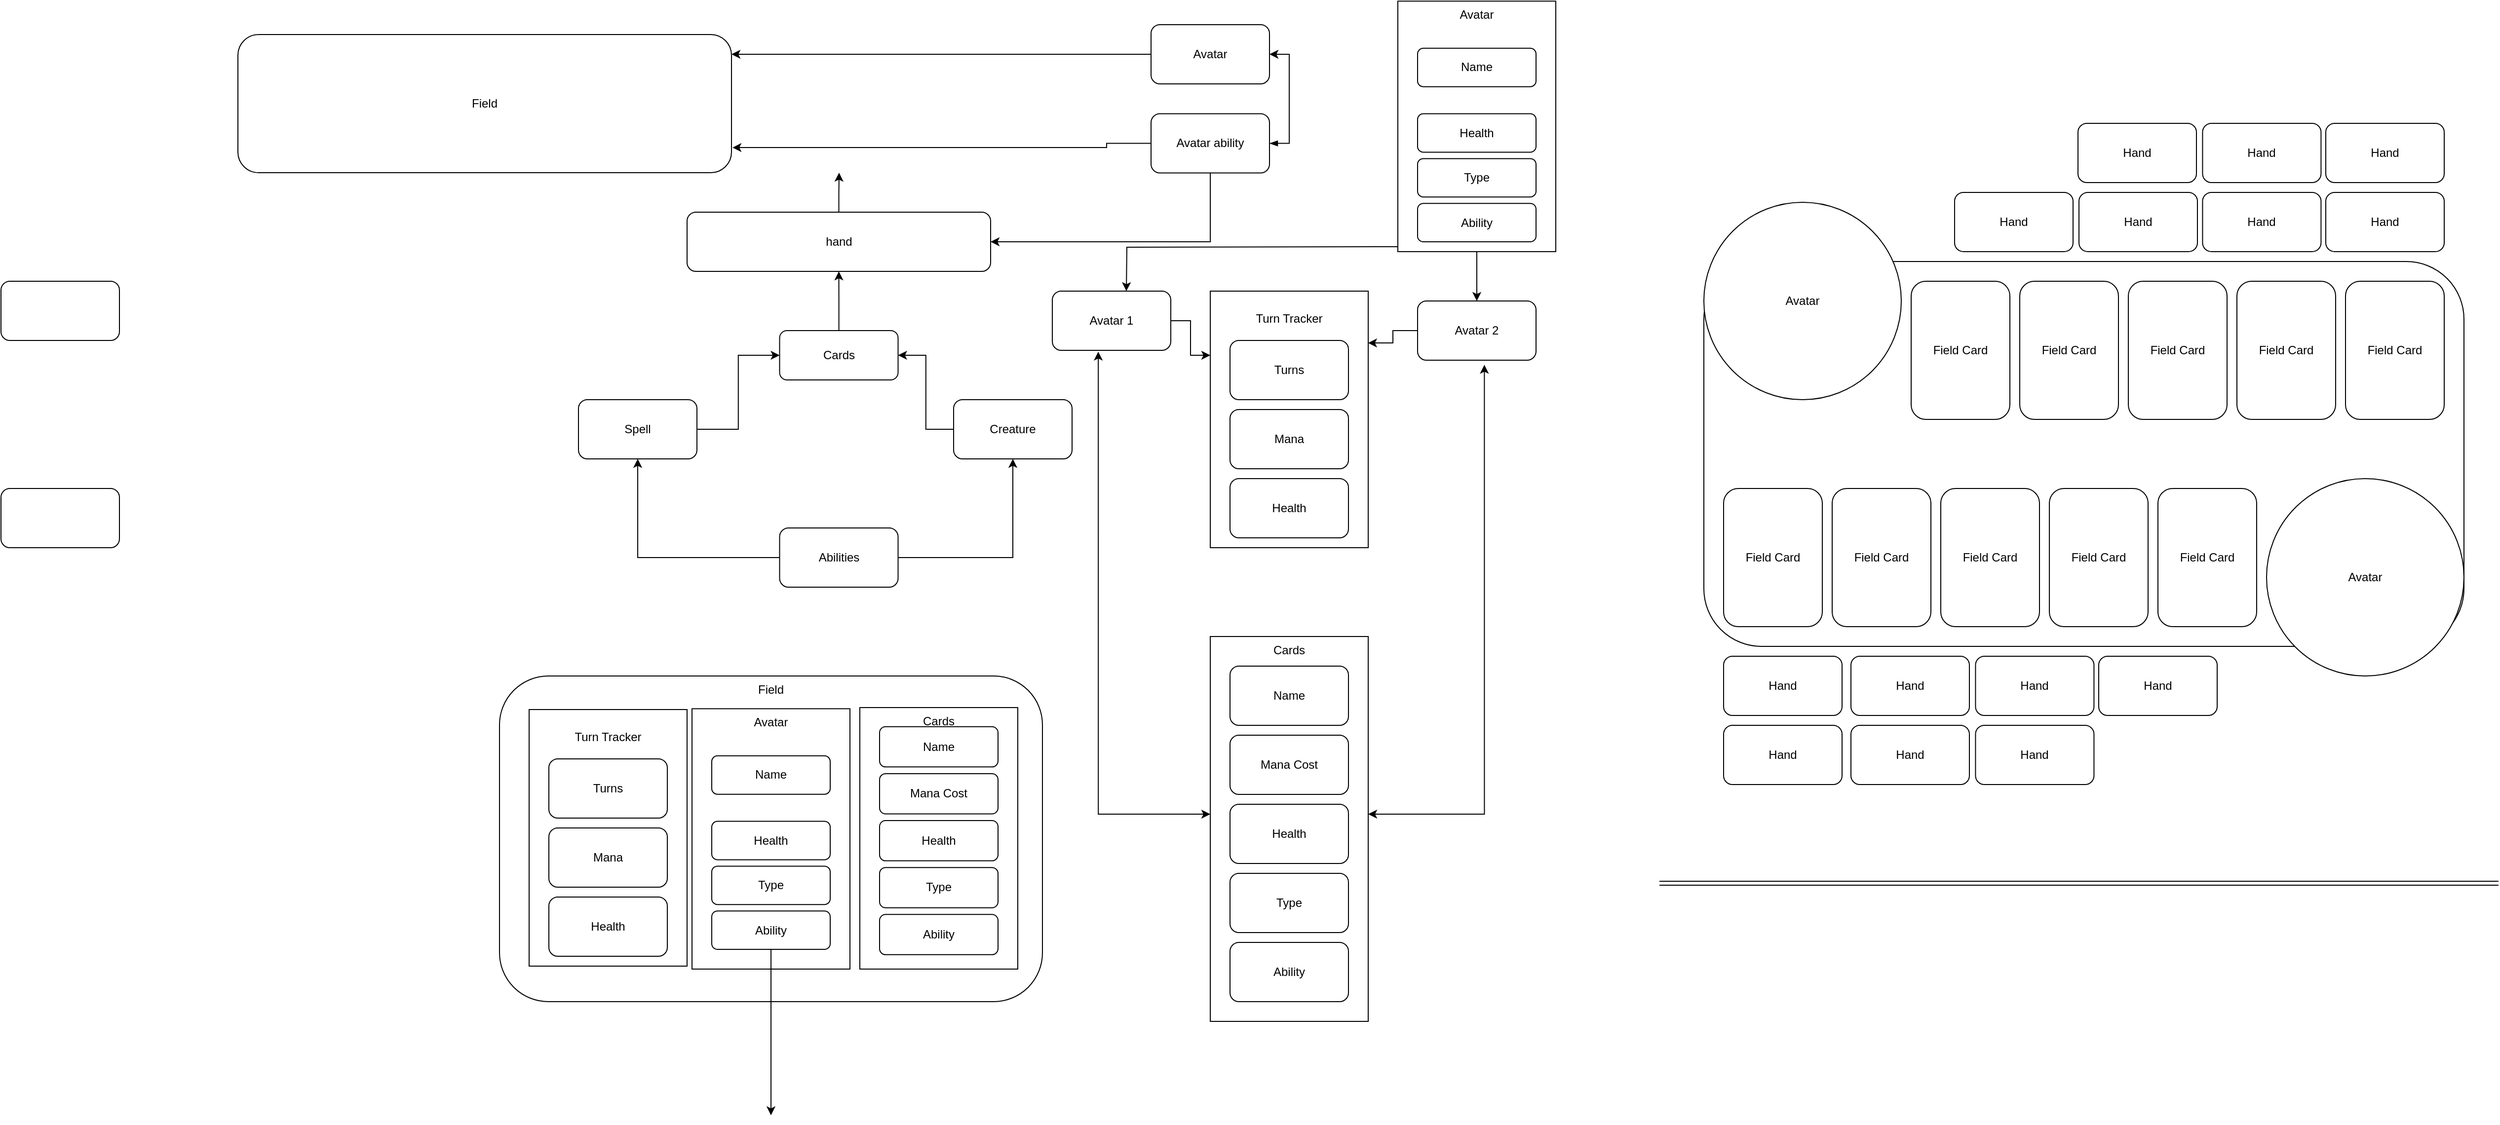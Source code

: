 <mxfile version="26.0.6">
  <diagram name="Page-1" id="iTtlwP_4X3J7MS5wPbKe">
    <mxGraphModel dx="4590" dy="1230" grid="1" gridSize="10" guides="1" tooltips="1" connect="1" arrows="1" fold="1" page="1" pageScale="1" pageWidth="1100" pageHeight="850" math="0" shadow="0">
      <root>
        <mxCell id="0" />
        <mxCell id="1" parent="0" />
        <mxCell id="sZXfLMIMeWAwJoiX7Hip-1" value="Hand" style="rounded=1;whiteSpace=wrap;html=1;" parent="1" vertex="1">
          <mxGeometry x="399" y="370" width="120" height="60" as="geometry" />
        </mxCell>
        <mxCell id="sZXfLMIMeWAwJoiX7Hip-2" value="Hand" style="rounded=1;whiteSpace=wrap;html=1;" parent="1" vertex="1">
          <mxGeometry x="524" y="300" width="120" height="60" as="geometry" />
        </mxCell>
        <mxCell id="sZXfLMIMeWAwJoiX7Hip-3" value="" style="rounded=1;whiteSpace=wrap;html=1;" parent="1" vertex="1">
          <mxGeometry x="145" y="440" width="770" height="390" as="geometry" />
        </mxCell>
        <mxCell id="2heQZ_U1DwWw_88zhL2t-1" value="Avatar" style="ellipse;whiteSpace=wrap;html=1;aspect=fixed;" parent="1" vertex="1">
          <mxGeometry x="145" y="380" width="200" height="200" as="geometry" />
        </mxCell>
        <mxCell id="2heQZ_U1DwWw_88zhL2t-2" value="Hand" style="rounded=1;whiteSpace=wrap;html=1;" parent="1" vertex="1">
          <mxGeometry x="775" y="300" width="120" height="60" as="geometry" />
        </mxCell>
        <mxCell id="2heQZ_U1DwWw_88zhL2t-3" value="Hand" style="rounded=1;whiteSpace=wrap;html=1;" parent="1" vertex="1">
          <mxGeometry x="650.21" y="300" width="120" height="60" as="geometry" />
        </mxCell>
        <mxCell id="2heQZ_U1DwWw_88zhL2t-4" value="Hand" style="rounded=1;whiteSpace=wrap;html=1;" parent="1" vertex="1">
          <mxGeometry x="775" y="370" width="120" height="60" as="geometry" />
        </mxCell>
        <mxCell id="2heQZ_U1DwWw_88zhL2t-5" value="Avatar" style="ellipse;whiteSpace=wrap;html=1;aspect=fixed;" parent="1" vertex="1">
          <mxGeometry x="715" y="660" width="200" height="200" as="geometry" />
        </mxCell>
        <mxCell id="2heQZ_U1DwWw_88zhL2t-7" value="Hand" style="rounded=1;whiteSpace=wrap;html=1;" parent="1" vertex="1">
          <mxGeometry x="294" y="840" width="120" height="60" as="geometry" />
        </mxCell>
        <mxCell id="2heQZ_U1DwWw_88zhL2t-8" value="Hand" style="rounded=1;whiteSpace=wrap;html=1;" parent="1" vertex="1">
          <mxGeometry x="545" y="840" width="120" height="60" as="geometry" />
        </mxCell>
        <mxCell id="2heQZ_U1DwWw_88zhL2t-9" value="Hand" style="rounded=1;whiteSpace=wrap;html=1;" parent="1" vertex="1">
          <mxGeometry x="420.21" y="840" width="120" height="60" as="geometry" />
        </mxCell>
        <mxCell id="2heQZ_U1DwWw_88zhL2t-10" value="Hand" style="rounded=1;whiteSpace=wrap;html=1;" parent="1" vertex="1">
          <mxGeometry x="165" y="910" width="120" height="60" as="geometry" />
        </mxCell>
        <mxCell id="2heQZ_U1DwWw_88zhL2t-11" value="Field Card" style="rounded=1;whiteSpace=wrap;html=1;" parent="1" vertex="1">
          <mxGeometry x="165" y="670" width="100" height="140" as="geometry" />
        </mxCell>
        <mxCell id="2heQZ_U1DwWw_88zhL2t-12" value="Field Card" style="rounded=1;whiteSpace=wrap;html=1;" parent="1" vertex="1">
          <mxGeometry x="275" y="670" width="100" height="140" as="geometry" />
        </mxCell>
        <mxCell id="2heQZ_U1DwWw_88zhL2t-14" value="Field Card" style="rounded=1;whiteSpace=wrap;html=1;" parent="1" vertex="1">
          <mxGeometry x="385" y="670" width="100" height="140" as="geometry" />
        </mxCell>
        <mxCell id="2heQZ_U1DwWw_88zhL2t-15" value="Field Card" style="rounded=1;whiteSpace=wrap;html=1;" parent="1" vertex="1">
          <mxGeometry x="605" y="670" width="100" height="140" as="geometry" />
        </mxCell>
        <mxCell id="2heQZ_U1DwWw_88zhL2t-20" value="Field&lt;br&gt;" style="rounded=1;whiteSpace=wrap;html=1;" parent="1" vertex="1">
          <mxGeometry x="-1340" y="210" width="500" height="140" as="geometry" />
        </mxCell>
        <mxCell id="2heQZ_U1DwWw_88zhL2t-52" style="edgeStyle=orthogonalEdgeStyle;rounded=0;orthogonalLoop=1;jettySize=auto;html=1;entryX=0;entryY=0.5;entryDx=0;entryDy=0;" parent="1" source="2heQZ_U1DwWw_88zhL2t-21" target="43PMhwvk5TLssQWaSolF-15" edge="1">
          <mxGeometry relative="1" as="geometry">
            <mxPoint x="-835" y="530" as="targetPoint" />
          </mxGeometry>
        </mxCell>
        <mxCell id="2heQZ_U1DwWw_88zhL2t-21" value="Spell" style="rounded=1;whiteSpace=wrap;html=1;" parent="1" vertex="1">
          <mxGeometry x="-995" y="580" width="120" height="60" as="geometry" />
        </mxCell>
        <mxCell id="2heQZ_U1DwWw_88zhL2t-53" style="edgeStyle=orthogonalEdgeStyle;rounded=0;orthogonalLoop=1;jettySize=auto;html=1;entryX=1;entryY=0.5;entryDx=0;entryDy=0;" parent="1" source="2heQZ_U1DwWw_88zhL2t-22" target="43PMhwvk5TLssQWaSolF-15" edge="1">
          <mxGeometry relative="1" as="geometry" />
        </mxCell>
        <mxCell id="2heQZ_U1DwWw_88zhL2t-22" value="Creature" style="rounded=1;whiteSpace=wrap;html=1;" parent="1" vertex="1">
          <mxGeometry x="-615" y="580" width="120" height="60" as="geometry" />
        </mxCell>
        <mxCell id="2heQZ_U1DwWw_88zhL2t-60" style="edgeStyle=orthogonalEdgeStyle;rounded=0;orthogonalLoop=1;jettySize=auto;html=1;" parent="1" source="2heQZ_U1DwWw_88zhL2t-23" target="2heQZ_U1DwWw_88zhL2t-20" edge="1">
          <mxGeometry relative="1" as="geometry">
            <Array as="points">
              <mxPoint x="-330" y="210" />
              <mxPoint x="-330" y="230" />
            </Array>
          </mxGeometry>
        </mxCell>
        <mxCell id="2heQZ_U1DwWw_88zhL2t-23" value="Avatar" style="rounded=1;whiteSpace=wrap;html=1;" parent="1" vertex="1">
          <mxGeometry x="-415" y="200" width="120" height="60" as="geometry" />
        </mxCell>
        <mxCell id="43PMhwvk5TLssQWaSolF-9" style="edgeStyle=orthogonalEdgeStyle;rounded=0;orthogonalLoop=1;jettySize=auto;html=1;entryX=1;entryY=0.5;entryDx=0;entryDy=0;startArrow=blockThin;startFill=1;" parent="1" source="2heQZ_U1DwWw_88zhL2t-28" target="2heQZ_U1DwWw_88zhL2t-23" edge="1">
          <mxGeometry relative="1" as="geometry">
            <Array as="points">
              <mxPoint x="-275" y="320" />
              <mxPoint x="-275" y="230" />
            </Array>
          </mxGeometry>
        </mxCell>
        <mxCell id="5pDPthMTLBcil2FybXzJ-37" style="edgeStyle=orthogonalEdgeStyle;rounded=0;orthogonalLoop=1;jettySize=auto;html=1;entryX=1;entryY=0.5;entryDx=0;entryDy=0;exitX=0.5;exitY=1;exitDx=0;exitDy=0;" parent="1" source="2heQZ_U1DwWw_88zhL2t-28" target="2heQZ_U1DwWw_88zhL2t-49" edge="1">
          <mxGeometry relative="1" as="geometry">
            <mxPoint x="-352.5" y="360" as="sourcePoint" />
            <mxPoint x="-515" y="470" as="targetPoint" />
          </mxGeometry>
        </mxCell>
        <mxCell id="2heQZ_U1DwWw_88zhL2t-28" value="Avatar ability" style="rounded=1;whiteSpace=wrap;html=1;" parent="1" vertex="1">
          <mxGeometry x="-415" y="290.28" width="120" height="60" as="geometry" />
        </mxCell>
        <mxCell id="2heQZ_U1DwWw_88zhL2t-41" value="Hand" style="rounded=1;whiteSpace=wrap;html=1;" parent="1" vertex="1">
          <mxGeometry x="165" y="840" width="120" height="60" as="geometry" />
        </mxCell>
        <mxCell id="2heQZ_U1DwWw_88zhL2t-47" value="Hand" style="rounded=1;whiteSpace=wrap;html=1;" parent="1" vertex="1">
          <mxGeometry x="294" y="910" width="120" height="60" as="geometry" />
        </mxCell>
        <mxCell id="2heQZ_U1DwWw_88zhL2t-48" value="Hand" style="rounded=1;whiteSpace=wrap;html=1;" parent="1" vertex="1">
          <mxGeometry x="420.21" y="910" width="120" height="60" as="geometry" />
        </mxCell>
        <mxCell id="2heQZ_U1DwWw_88zhL2t-54" style="edgeStyle=orthogonalEdgeStyle;rounded=0;orthogonalLoop=1;jettySize=auto;html=1;" parent="1" source="2heQZ_U1DwWw_88zhL2t-49" edge="1">
          <mxGeometry relative="1" as="geometry">
            <mxPoint x="-731" y="350" as="targetPoint" />
          </mxGeometry>
        </mxCell>
        <mxCell id="2heQZ_U1DwWw_88zhL2t-49" value="hand" style="rounded=1;whiteSpace=wrap;html=1;" parent="1" vertex="1">
          <mxGeometry x="-885" y="390" width="307.5" height="60" as="geometry" />
        </mxCell>
        <mxCell id="2heQZ_U1DwWw_88zhL2t-55" style="edgeStyle=orthogonalEdgeStyle;rounded=0;orthogonalLoop=1;jettySize=auto;html=1;exitX=0;exitY=0.5;exitDx=0;exitDy=0;entryX=1.002;entryY=0.818;entryDx=0;entryDy=0;entryPerimeter=0;" parent="1" source="2heQZ_U1DwWw_88zhL2t-28" target="2heQZ_U1DwWw_88zhL2t-20" edge="1">
          <mxGeometry relative="1" as="geometry">
            <mxPoint x="-325" y="312.5" as="sourcePoint" />
            <Array as="points">
              <mxPoint x="-415" y="320" />
              <mxPoint x="-460" y="320" />
              <mxPoint x="-460" y="325" />
            </Array>
            <mxPoint x="-455" y="320" as="targetPoint" />
          </mxGeometry>
        </mxCell>
        <mxCell id="2heQZ_U1DwWw_88zhL2t-56" value="" style="shape=link;html=1;rounded=0;" parent="1" edge="1">
          <mxGeometry width="100" relative="1" as="geometry">
            <mxPoint x="100" y="1070" as="sourcePoint" />
            <mxPoint x="950" y="1070" as="targetPoint" />
          </mxGeometry>
        </mxCell>
        <mxCell id="43PMhwvk5TLssQWaSolF-1" value="Hand" style="rounded=1;whiteSpace=wrap;html=1;" parent="1" vertex="1">
          <mxGeometry x="650.21" y="370" width="120" height="60" as="geometry" />
        </mxCell>
        <mxCell id="43PMhwvk5TLssQWaSolF-2" value="Hand" style="rounded=1;whiteSpace=wrap;html=1;" parent="1" vertex="1">
          <mxGeometry x="525" y="370" width="120" height="60" as="geometry" />
        </mxCell>
        <mxCell id="43PMhwvk5TLssQWaSolF-3" value="Field Card" style="rounded=1;whiteSpace=wrap;html=1;" parent="1" vertex="1">
          <mxGeometry x="495" y="670" width="100" height="140" as="geometry" />
        </mxCell>
        <mxCell id="43PMhwvk5TLssQWaSolF-4" value="Field Card" style="rounded=1;whiteSpace=wrap;html=1;" parent="1" vertex="1">
          <mxGeometry x="355" y="460" width="100" height="140" as="geometry" />
        </mxCell>
        <mxCell id="43PMhwvk5TLssQWaSolF-5" value="Field Card" style="rounded=1;whiteSpace=wrap;html=1;" parent="1" vertex="1">
          <mxGeometry x="465.0" y="460" width="100" height="140" as="geometry" />
        </mxCell>
        <mxCell id="43PMhwvk5TLssQWaSolF-6" value="Field Card" style="rounded=1;whiteSpace=wrap;html=1;" parent="1" vertex="1">
          <mxGeometry x="575" y="460" width="100" height="140" as="geometry" />
        </mxCell>
        <mxCell id="43PMhwvk5TLssQWaSolF-7" value="Field Card" style="rounded=1;whiteSpace=wrap;html=1;" parent="1" vertex="1">
          <mxGeometry x="795" y="460" width="100" height="140" as="geometry" />
        </mxCell>
        <mxCell id="43PMhwvk5TLssQWaSolF-8" value="Field Card" style="rounded=1;whiteSpace=wrap;html=1;" parent="1" vertex="1">
          <mxGeometry x="685" y="460" width="100" height="140" as="geometry" />
        </mxCell>
        <mxCell id="hoMM_d15q7qSX8gai7jQ-4" style="edgeStyle=orthogonalEdgeStyle;rounded=0;orthogonalLoop=1;jettySize=auto;html=1;" parent="1" source="43PMhwvk5TLssQWaSolF-14" target="2heQZ_U1DwWw_88zhL2t-22" edge="1">
          <mxGeometry relative="1" as="geometry" />
        </mxCell>
        <mxCell id="hoMM_d15q7qSX8gai7jQ-5" style="edgeStyle=orthogonalEdgeStyle;rounded=0;orthogonalLoop=1;jettySize=auto;html=1;" parent="1" source="43PMhwvk5TLssQWaSolF-14" target="2heQZ_U1DwWw_88zhL2t-21" edge="1">
          <mxGeometry relative="1" as="geometry" />
        </mxCell>
        <mxCell id="43PMhwvk5TLssQWaSolF-14" value="Abilities" style="rounded=1;whiteSpace=wrap;html=1;" parent="1" vertex="1">
          <mxGeometry x="-791.25" y="710" width="120" height="60" as="geometry" />
        </mxCell>
        <mxCell id="hoMM_d15q7qSX8gai7jQ-2" style="edgeStyle=orthogonalEdgeStyle;rounded=0;orthogonalLoop=1;jettySize=auto;html=1;" parent="1" source="43PMhwvk5TLssQWaSolF-15" target="2heQZ_U1DwWw_88zhL2t-49" edge="1">
          <mxGeometry relative="1" as="geometry" />
        </mxCell>
        <mxCell id="43PMhwvk5TLssQWaSolF-15" value="Cards" style="rounded=1;whiteSpace=wrap;html=1;" parent="1" vertex="1">
          <mxGeometry x="-791.25" y="510" width="120" height="50" as="geometry" />
        </mxCell>
        <mxCell id="43PMhwvk5TLssQWaSolF-33" style="edgeStyle=orthogonalEdgeStyle;rounded=0;orthogonalLoop=1;jettySize=auto;html=1;entryX=0;entryY=0.25;entryDx=0;entryDy=0;" parent="1" source="43PMhwvk5TLssQWaSolF-31" target="43PMhwvk5TLssQWaSolF-23" edge="1">
          <mxGeometry relative="1" as="geometry" />
        </mxCell>
        <mxCell id="43PMhwvk5TLssQWaSolF-31" value="Avatar 1" style="rounded=1;whiteSpace=wrap;html=1;" parent="1" vertex="1">
          <mxGeometry x="-515" y="470" width="120" height="60" as="geometry" />
        </mxCell>
        <mxCell id="43PMhwvk5TLssQWaSolF-34" style="edgeStyle=orthogonalEdgeStyle;rounded=0;orthogonalLoop=1;jettySize=auto;html=1;entryX=0.999;entryY=0.202;entryDx=0;entryDy=0;entryPerimeter=0;" parent="1" source="43PMhwvk5TLssQWaSolF-32" target="43PMhwvk5TLssQWaSolF-23" edge="1">
          <mxGeometry relative="1" as="geometry" />
        </mxCell>
        <mxCell id="43PMhwvk5TLssQWaSolF-32" value="Avatar 2" style="rounded=1;whiteSpace=wrap;html=1;" parent="1" vertex="1">
          <mxGeometry x="-145" y="480" width="120" height="60" as="geometry" />
        </mxCell>
        <mxCell id="43PMhwvk5TLssQWaSolF-39" style="edgeStyle=orthogonalEdgeStyle;rounded=0;orthogonalLoop=1;jettySize=auto;html=1;entryX=0.388;entryY=1.022;entryDx=0;entryDy=0;entryPerimeter=0;startArrow=classic;startFill=1;" parent="1" source="43PMhwvk5TLssQWaSolF-38" target="43PMhwvk5TLssQWaSolF-31" edge="1">
          <mxGeometry relative="1" as="geometry">
            <Array as="points">
              <mxPoint x="-468" y="1000" />
            </Array>
          </mxGeometry>
        </mxCell>
        <mxCell id="43PMhwvk5TLssQWaSolF-40" style="edgeStyle=orthogonalEdgeStyle;rounded=0;orthogonalLoop=1;jettySize=auto;html=1;entryX=0.564;entryY=1.078;entryDx=0;entryDy=0;entryPerimeter=0;startArrow=classic;startFill=1;" parent="1" source="43PMhwvk5TLssQWaSolF-38" target="43PMhwvk5TLssQWaSolF-32" edge="1">
          <mxGeometry relative="1" as="geometry">
            <Array as="points">
              <mxPoint x="-77" y="1000" />
            </Array>
          </mxGeometry>
        </mxCell>
        <mxCell id="43PMhwvk5TLssQWaSolF-46" value="" style="group" parent="1" vertex="1" connectable="0">
          <mxGeometry x="-355" y="820" width="160" height="390" as="geometry" />
        </mxCell>
        <mxCell id="43PMhwvk5TLssQWaSolF-38" value="Cards" style="rounded=0;whiteSpace=wrap;html=1;align=center;horizontal=1;verticalAlign=top;" parent="43PMhwvk5TLssQWaSolF-46" vertex="1">
          <mxGeometry width="160" height="390" as="geometry" />
        </mxCell>
        <mxCell id="43PMhwvk5TLssQWaSolF-41" value="Name" style="rounded=1;whiteSpace=wrap;html=1;" parent="43PMhwvk5TLssQWaSolF-46" vertex="1">
          <mxGeometry x="20" y="30" width="120" height="60" as="geometry" />
        </mxCell>
        <mxCell id="43PMhwvk5TLssQWaSolF-42" value="Mana Cost" style="rounded=1;whiteSpace=wrap;html=1;" parent="43PMhwvk5TLssQWaSolF-46" vertex="1">
          <mxGeometry x="20" y="100" width="120" height="60" as="geometry" />
        </mxCell>
        <mxCell id="43PMhwvk5TLssQWaSolF-43" value="Health" style="rounded=1;whiteSpace=wrap;html=1;" parent="43PMhwvk5TLssQWaSolF-46" vertex="1">
          <mxGeometry x="20" y="170" width="120" height="60" as="geometry" />
        </mxCell>
        <mxCell id="43PMhwvk5TLssQWaSolF-44" value="Type" style="rounded=1;whiteSpace=wrap;html=1;" parent="43PMhwvk5TLssQWaSolF-46" vertex="1">
          <mxGeometry x="20" y="240" width="120" height="60" as="geometry" />
        </mxCell>
        <mxCell id="43PMhwvk5TLssQWaSolF-45" value="Ability" style="rounded=1;whiteSpace=wrap;html=1;" parent="43PMhwvk5TLssQWaSolF-46" vertex="1">
          <mxGeometry x="20" y="310" width="120" height="60" as="geometry" />
        </mxCell>
        <mxCell id="5pDPthMTLBcil2FybXzJ-2" value="Field" style="rounded=1;whiteSpace=wrap;html=1;align=center;verticalAlign=top;" parent="1" vertex="1">
          <mxGeometry x="-1075" y="860" width="550" height="330" as="geometry" />
        </mxCell>
        <mxCell id="5pDPthMTLBcil2FybXzJ-5" value="" style="group" parent="1" vertex="1" connectable="0">
          <mxGeometry x="-880" y="897" width="160" height="260" as="geometry" />
        </mxCell>
        <mxCell id="5pDPthMTLBcil2FybXzJ-6" value="Avatar" style="rounded=0;whiteSpace=wrap;html=1;align=center;horizontal=1;verticalAlign=top;" parent="5pDPthMTLBcil2FybXzJ-5" vertex="1">
          <mxGeometry y="-3.82" width="160" height="263.82" as="geometry" />
        </mxCell>
        <mxCell id="5pDPthMTLBcil2FybXzJ-7" value="Name" style="rounded=1;whiteSpace=wrap;html=1;" parent="5pDPthMTLBcil2FybXzJ-5" vertex="1">
          <mxGeometry x="20" y="43.921" width="120" height="38.923" as="geometry" />
        </mxCell>
        <mxCell id="5pDPthMTLBcil2FybXzJ-9" value="Health" style="rounded=1;whiteSpace=wrap;html=1;" parent="5pDPthMTLBcil2FybXzJ-5" vertex="1">
          <mxGeometry x="20" y="110.282" width="120" height="38.923" as="geometry" />
        </mxCell>
        <mxCell id="5pDPthMTLBcil2FybXzJ-10" value="Type" style="rounded=1;whiteSpace=wrap;html=1;" parent="5pDPthMTLBcil2FybXzJ-5" vertex="1">
          <mxGeometry x="20" y="155.692" width="120" height="38.923" as="geometry" />
        </mxCell>
        <mxCell id="5pDPthMTLBcil2FybXzJ-35" style="edgeStyle=orthogonalEdgeStyle;rounded=0;orthogonalLoop=1;jettySize=auto;html=1;" parent="5pDPthMTLBcil2FybXzJ-5" source="5pDPthMTLBcil2FybXzJ-11" edge="1">
          <mxGeometry relative="1" as="geometry">
            <mxPoint x="80" y="408.142" as="targetPoint" />
          </mxGeometry>
        </mxCell>
        <mxCell id="5pDPthMTLBcil2FybXzJ-11" value="Ability" style="rounded=1;whiteSpace=wrap;html=1;" parent="5pDPthMTLBcil2FybXzJ-5" vertex="1">
          <mxGeometry x="20" y="201.103" width="120" height="38.923" as="geometry" />
        </mxCell>
        <mxCell id="5pDPthMTLBcil2FybXzJ-13" value="" style="group" parent="1" vertex="1" connectable="0">
          <mxGeometry x="-710" y="891" width="160" height="265" as="geometry" />
        </mxCell>
        <mxCell id="5pDPthMTLBcil2FybXzJ-14" value="Cards" style="rounded=0;whiteSpace=wrap;html=1;align=center;horizontal=1;verticalAlign=top;" parent="5pDPthMTLBcil2FybXzJ-13" vertex="1">
          <mxGeometry y="1" width="160" height="265" as="geometry" />
        </mxCell>
        <mxCell id="5pDPthMTLBcil2FybXzJ-15" value="Name" style="rounded=1;whiteSpace=wrap;html=1;" parent="5pDPthMTLBcil2FybXzJ-13" vertex="1">
          <mxGeometry x="20" y="20.385" width="120" height="40.769" as="geometry" />
        </mxCell>
        <mxCell id="5pDPthMTLBcil2FybXzJ-16" value="Mana Cost" style="rounded=1;whiteSpace=wrap;html=1;" parent="5pDPthMTLBcil2FybXzJ-13" vertex="1">
          <mxGeometry x="20" y="67.949" width="120" height="40.769" as="geometry" />
        </mxCell>
        <mxCell id="5pDPthMTLBcil2FybXzJ-17" value="Health" style="rounded=1;whiteSpace=wrap;html=1;" parent="5pDPthMTLBcil2FybXzJ-13" vertex="1">
          <mxGeometry x="20" y="115.513" width="120" height="40.769" as="geometry" />
        </mxCell>
        <mxCell id="5pDPthMTLBcil2FybXzJ-18" value="Type" style="rounded=1;whiteSpace=wrap;html=1;" parent="5pDPthMTLBcil2FybXzJ-13" vertex="1">
          <mxGeometry x="20" y="163.077" width="120" height="40.769" as="geometry" />
        </mxCell>
        <mxCell id="5pDPthMTLBcil2FybXzJ-19" value="Ability" style="rounded=1;whiteSpace=wrap;html=1;" parent="5pDPthMTLBcil2FybXzJ-13" vertex="1">
          <mxGeometry x="20" y="210.641" width="120" height="40.769" as="geometry" />
        </mxCell>
        <mxCell id="5pDPthMTLBcil2FybXzJ-29" value="" style="group" parent="1" vertex="1" connectable="0">
          <mxGeometry x="-355" y="470" width="160" height="260" as="geometry" />
        </mxCell>
        <mxCell id="43PMhwvk5TLssQWaSolF-23" value="&lt;br&gt;Turn Tracker" style="rounded=0;whiteSpace=wrap;html=1;align=center;horizontal=1;verticalAlign=top;" parent="5pDPthMTLBcil2FybXzJ-29" vertex="1">
          <mxGeometry width="160" height="260" as="geometry" />
        </mxCell>
        <mxCell id="43PMhwvk5TLssQWaSolF-11" value="Turns" style="rounded=1;whiteSpace=wrap;html=1;" parent="5pDPthMTLBcil2FybXzJ-29" vertex="1">
          <mxGeometry x="20" y="50" width="120" height="60" as="geometry" />
        </mxCell>
        <mxCell id="43PMhwvk5TLssQWaSolF-12" value="Mana" style="rounded=1;whiteSpace=wrap;html=1;" parent="5pDPthMTLBcil2FybXzJ-29" vertex="1">
          <mxGeometry x="20" y="120" width="120" height="60" as="geometry" />
        </mxCell>
        <mxCell id="43PMhwvk5TLssQWaSolF-13" value="Health" style="rounded=1;whiteSpace=wrap;html=1;" parent="5pDPthMTLBcil2FybXzJ-29" vertex="1">
          <mxGeometry x="20" y="190" width="120" height="60" as="geometry" />
        </mxCell>
        <mxCell id="5pDPthMTLBcil2FybXzJ-30" value="" style="group" parent="1" vertex="1" connectable="0">
          <mxGeometry x="-1045" y="894" width="160" height="260" as="geometry" />
        </mxCell>
        <mxCell id="5pDPthMTLBcil2FybXzJ-31" value="&lt;br&gt;Turn Tracker" style="rounded=0;whiteSpace=wrap;html=1;align=center;horizontal=1;verticalAlign=top;" parent="5pDPthMTLBcil2FybXzJ-30" vertex="1">
          <mxGeometry width="160" height="260" as="geometry" />
        </mxCell>
        <mxCell id="5pDPthMTLBcil2FybXzJ-32" value="Turns" style="rounded=1;whiteSpace=wrap;html=1;" parent="5pDPthMTLBcil2FybXzJ-30" vertex="1">
          <mxGeometry x="20" y="50" width="120" height="60" as="geometry" />
        </mxCell>
        <mxCell id="5pDPthMTLBcil2FybXzJ-33" value="Mana" style="rounded=1;whiteSpace=wrap;html=1;" parent="5pDPthMTLBcil2FybXzJ-30" vertex="1">
          <mxGeometry x="20" y="120" width="120" height="60" as="geometry" />
        </mxCell>
        <mxCell id="5pDPthMTLBcil2FybXzJ-34" value="Health" style="rounded=1;whiteSpace=wrap;html=1;" parent="5pDPthMTLBcil2FybXzJ-30" vertex="1">
          <mxGeometry x="20" y="190" width="120" height="60" as="geometry" />
        </mxCell>
        <mxCell id="fBCCVPv2Rmv4J4mwN2-M-6" style="edgeStyle=orthogonalEdgeStyle;rounded=0;orthogonalLoop=1;jettySize=auto;html=1;" edge="1" parent="1" source="-vCuPctvlPffaq55rbHN-1" target="43PMhwvk5TLssQWaSolF-32">
          <mxGeometry relative="1" as="geometry" />
        </mxCell>
        <mxCell id="-vCuPctvlPffaq55rbHN-1" value="Avatar" style="rounded=0;whiteSpace=wrap;html=1;align=center;horizontal=1;verticalAlign=top;" parent="1" vertex="1">
          <mxGeometry x="-165" y="176.18" width="160" height="253.82" as="geometry" />
        </mxCell>
        <mxCell id="-vCuPctvlPffaq55rbHN-2" value="Name" style="rounded=1;whiteSpace=wrap;html=1;" parent="1" vertex="1">
          <mxGeometry x="-145" y="223.921" width="120" height="38.923" as="geometry" />
        </mxCell>
        <mxCell id="-vCuPctvlPffaq55rbHN-3" value="Health" style="rounded=1;whiteSpace=wrap;html=1;" parent="1" vertex="1">
          <mxGeometry x="-145" y="290.282" width="120" height="38.923" as="geometry" />
        </mxCell>
        <mxCell id="-vCuPctvlPffaq55rbHN-4" value="Type" style="rounded=1;whiteSpace=wrap;html=1;" parent="1" vertex="1">
          <mxGeometry x="-145" y="335.692" width="120" height="38.923" as="geometry" />
        </mxCell>
        <mxCell id="-vCuPctvlPffaq55rbHN-5" value="Ability" style="rounded=1;whiteSpace=wrap;html=1;" parent="1" vertex="1">
          <mxGeometry x="-145" y="381.103" width="120" height="38.923" as="geometry" />
        </mxCell>
        <mxCell id="xpRUuUHMK0KGqwG_sjwo-1" value="" style="rounded=1;whiteSpace=wrap;html=1;" parent="1" vertex="1">
          <mxGeometry x="-1580" y="460" width="120" height="60" as="geometry" />
        </mxCell>
        <mxCell id="xpRUuUHMK0KGqwG_sjwo-2" value="" style="rounded=1;whiteSpace=wrap;html=1;" parent="1" vertex="1">
          <mxGeometry x="-1580" y="670" width="120" height="60" as="geometry" />
        </mxCell>
        <mxCell id="fBCCVPv2Rmv4J4mwN2-M-5" style="edgeStyle=orthogonalEdgeStyle;rounded=0;orthogonalLoop=1;jettySize=auto;html=1;" edge="1" parent="1">
          <mxGeometry relative="1" as="geometry">
            <mxPoint x="-165" y="425.003" as="sourcePoint" />
            <mxPoint x="-440" y="470" as="targetPoint" />
          </mxGeometry>
        </mxCell>
      </root>
    </mxGraphModel>
  </diagram>
</mxfile>
